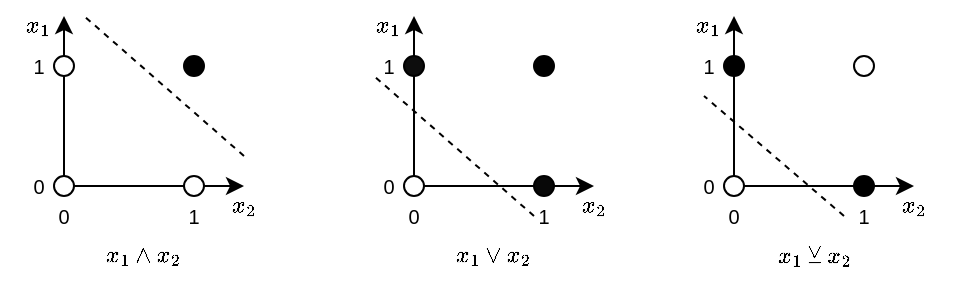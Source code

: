 <mxfile version="14.5.1" type="device"><diagram id="yNWAS1CgwcaJ3xi77xZY" name="Page-1"><mxGraphModel dx="569" dy="1498" grid="1" gridSize="10" guides="1" tooltips="1" connect="1" arrows="0" fold="1" page="1" pageScale="1" pageWidth="827" pageHeight="1169" math="1" shadow="0"><root><mxCell id="0"/><mxCell id="1" parent="0"/><mxCell id="GbFEbveIYNRb-a5f7ArE-7" value="" style="endArrow=classic;html=1;" edge="1" parent="1" target="GbFEbveIYNRb-a5f7ArE-6"><mxGeometry width="50" height="50" relative="1" as="geometry"><mxPoint x="25" y="95" as="sourcePoint"/><mxPoint x="105" y="95" as="targetPoint"/></mxGeometry></mxCell><mxCell id="GbFEbveIYNRb-a5f7ArE-9" style="edgeStyle=orthogonalEdgeStyle;rounded=0;orthogonalLoop=1;jettySize=auto;html=1;exitX=1;exitY=0.5;exitDx=0;exitDy=0;fontSize=48;" edge="1" parent="1" source="GbFEbveIYNRb-a5f7ArE-13"><mxGeometry relative="1" as="geometry"><mxPoint x="115" y="90" as="targetPoint"/></mxGeometry></mxCell><mxCell id="GbFEbveIYNRb-a5f7ArE-10" style="edgeStyle=orthogonalEdgeStyle;rounded=0;orthogonalLoop=1;jettySize=auto;html=1;exitX=0.5;exitY=0;exitDx=0;exitDy=0;fontSize=48;" edge="1" parent="1" source="GbFEbveIYNRb-a5f7ArE-15"><mxGeometry relative="1" as="geometry"><mxPoint x="25" y="5" as="targetPoint"/></mxGeometry></mxCell><mxCell id="GbFEbveIYNRb-a5f7ArE-6" value="" style="ellipse;whiteSpace=wrap;html=1;aspect=fixed;fontSize=48;align=left;" vertex="1" parent="1"><mxGeometry x="20" y="85" width="10" height="10" as="geometry"/></mxCell><mxCell id="GbFEbveIYNRb-a5f7ArE-8" value="" style="endArrow=classic;html=1;" edge="1" parent="1" target="GbFEbveIYNRb-a5f7ArE-6"><mxGeometry width="50" height="50" relative="1" as="geometry"><mxPoint x="25" y="95" as="sourcePoint"/><mxPoint x="25" y="-25" as="targetPoint"/></mxGeometry></mxCell><mxCell id="GbFEbveIYNRb-a5f7ArE-13" value="" style="ellipse;whiteSpace=wrap;html=1;aspect=fixed;fontSize=48;align=left;" vertex="1" parent="1"><mxGeometry x="85" y="85" width="10" height="10" as="geometry"/></mxCell><mxCell id="GbFEbveIYNRb-a5f7ArE-14" style="edgeStyle=orthogonalEdgeStyle;rounded=0;orthogonalLoop=1;jettySize=auto;html=1;exitX=1;exitY=0.5;exitDx=0;exitDy=0;fontSize=48;endArrow=none;endFill=0;" edge="1" parent="1" source="GbFEbveIYNRb-a5f7ArE-6" target="GbFEbveIYNRb-a5f7ArE-13"><mxGeometry relative="1" as="geometry"><mxPoint x="105" y="89.889" as="targetPoint"/><mxPoint x="30.0" y="90" as="sourcePoint"/></mxGeometry></mxCell><mxCell id="GbFEbveIYNRb-a5f7ArE-15" value="" style="ellipse;whiteSpace=wrap;html=1;aspect=fixed;fontSize=48;align=left;" vertex="1" parent="1"><mxGeometry x="20" y="25" width="10" height="10" as="geometry"/></mxCell><mxCell id="GbFEbveIYNRb-a5f7ArE-16" style="edgeStyle=orthogonalEdgeStyle;rounded=0;orthogonalLoop=1;jettySize=auto;html=1;exitX=0.5;exitY=0;exitDx=0;exitDy=0;fontSize=48;endArrow=none;endFill=0;" edge="1" parent="1" source="GbFEbveIYNRb-a5f7ArE-6" target="GbFEbveIYNRb-a5f7ArE-15"><mxGeometry relative="1" as="geometry"><mxPoint x="24.944" y="15" as="targetPoint"/><mxPoint x="25" y="85" as="sourcePoint"/></mxGeometry></mxCell><mxCell id="GbFEbveIYNRb-a5f7ArE-17" value="" style="ellipse;whiteSpace=wrap;html=1;aspect=fixed;fontSize=48;align=left;fillColor=#000000;" vertex="1" parent="1"><mxGeometry x="85" y="25" width="10" height="10" as="geometry"/></mxCell><mxCell id="GbFEbveIYNRb-a5f7ArE-19" value="0" style="text;html=1;strokeColor=none;fillColor=none;align=center;verticalAlign=middle;whiteSpace=wrap;rounded=0;fontSize=10;" vertex="1" parent="1"><mxGeometry x="20" y="95" width="10" height="20" as="geometry"/></mxCell><mxCell id="GbFEbveIYNRb-a5f7ArE-20" value="0" style="text;html=1;strokeColor=none;fillColor=none;align=center;verticalAlign=middle;whiteSpace=wrap;rounded=0;fontSize=10;" vertex="1" parent="1"><mxGeometry x="5" y="80" width="15" height="20" as="geometry"/></mxCell><mxCell id="GbFEbveIYNRb-a5f7ArE-22" value="1" style="text;html=1;strokeColor=none;fillColor=none;align=center;verticalAlign=middle;whiteSpace=wrap;rounded=0;fontSize=10;" vertex="1" parent="1"><mxGeometry x="5" y="20" width="15" height="20" as="geometry"/></mxCell><mxCell id="GbFEbveIYNRb-a5f7ArE-23" value="1" style="text;html=1;strokeColor=none;fillColor=none;align=center;verticalAlign=middle;whiteSpace=wrap;rounded=0;fontSize=10;" vertex="1" parent="1"><mxGeometry x="85" y="95" width="10" height="20" as="geometry"/></mxCell><mxCell id="GbFEbveIYNRb-a5f7ArE-24" value="$$x_1$$" style="text;html=1;strokeColor=none;fillColor=none;align=center;verticalAlign=middle;whiteSpace=wrap;rounded=0;fontSize=10;" vertex="1" parent="1"><mxGeometry width="25" height="20" as="geometry"/></mxCell><mxCell id="GbFEbveIYNRb-a5f7ArE-25" value="$$x_2$$" style="text;html=1;strokeColor=none;fillColor=none;align=center;verticalAlign=middle;whiteSpace=wrap;rounded=0;fontSize=10;" vertex="1" parent="1"><mxGeometry x="95" y="95" width="40" height="10" as="geometry"/></mxCell><mxCell id="GbFEbveIYNRb-a5f7ArE-26" value="$$x_1 \land x_2$$" style="text;html=1;strokeColor=none;fillColor=none;align=center;verticalAlign=middle;whiteSpace=wrap;rounded=0;fontSize=10;" vertex="1" parent="1"><mxGeometry x="45" y="115" width="40" height="20" as="geometry"/></mxCell><mxCell id="GbFEbveIYNRb-a5f7ArE-28" value="" style="endArrow=classic;html=1;" edge="1" target="GbFEbveIYNRb-a5f7ArE-31" parent="1"><mxGeometry width="50" height="50" relative="1" as="geometry"><mxPoint x="200" y="95" as="sourcePoint"/><mxPoint x="280" y="95" as="targetPoint"/></mxGeometry></mxCell><mxCell id="GbFEbveIYNRb-a5f7ArE-29" style="edgeStyle=orthogonalEdgeStyle;rounded=0;orthogonalLoop=1;jettySize=auto;html=1;exitX=1;exitY=0.5;exitDx=0;exitDy=0;fontSize=48;" edge="1" source="GbFEbveIYNRb-a5f7ArE-33" parent="1"><mxGeometry relative="1" as="geometry"><mxPoint x="290" y="90" as="targetPoint"/></mxGeometry></mxCell><mxCell id="GbFEbveIYNRb-a5f7ArE-30" style="edgeStyle=orthogonalEdgeStyle;rounded=0;orthogonalLoop=1;jettySize=auto;html=1;exitX=0.5;exitY=0;exitDx=0;exitDy=0;fontSize=48;" edge="1" source="GbFEbveIYNRb-a5f7ArE-35" parent="1"><mxGeometry relative="1" as="geometry"><mxPoint x="200" y="5" as="targetPoint"/></mxGeometry></mxCell><mxCell id="GbFEbveIYNRb-a5f7ArE-31" value="" style="ellipse;whiteSpace=wrap;html=1;aspect=fixed;fontSize=48;align=left;" vertex="1" parent="1"><mxGeometry x="195" y="85" width="10" height="10" as="geometry"/></mxCell><mxCell id="GbFEbveIYNRb-a5f7ArE-32" value="" style="endArrow=classic;html=1;" edge="1" target="GbFEbveIYNRb-a5f7ArE-31" parent="1"><mxGeometry width="50" height="50" relative="1" as="geometry"><mxPoint x="200" y="95" as="sourcePoint"/><mxPoint x="200" y="-25" as="targetPoint"/></mxGeometry></mxCell><mxCell id="GbFEbveIYNRb-a5f7ArE-33" value="" style="ellipse;whiteSpace=wrap;html=1;aspect=fixed;fontSize=48;align=left;fillColor=#080808;" vertex="1" parent="1"><mxGeometry x="260" y="85" width="10" height="10" as="geometry"/></mxCell><mxCell id="GbFEbveIYNRb-a5f7ArE-34" style="edgeStyle=orthogonalEdgeStyle;rounded=0;orthogonalLoop=1;jettySize=auto;html=1;exitX=1;exitY=0.5;exitDx=0;exitDy=0;fontSize=48;endArrow=none;endFill=0;" edge="1" source="GbFEbveIYNRb-a5f7ArE-31" target="GbFEbveIYNRb-a5f7ArE-33" parent="1"><mxGeometry relative="1" as="geometry"><mxPoint x="280" y="89.889" as="targetPoint"/><mxPoint x="205.0" y="90" as="sourcePoint"/></mxGeometry></mxCell><mxCell id="GbFEbveIYNRb-a5f7ArE-35" value="" style="ellipse;whiteSpace=wrap;html=1;aspect=fixed;fontSize=48;align=left;fillColor=#0D0D0D;" vertex="1" parent="1"><mxGeometry x="195" y="25" width="10" height="10" as="geometry"/></mxCell><mxCell id="GbFEbveIYNRb-a5f7ArE-36" style="edgeStyle=orthogonalEdgeStyle;rounded=0;orthogonalLoop=1;jettySize=auto;html=1;exitX=0.5;exitY=0;exitDx=0;exitDy=0;fontSize=48;endArrow=none;endFill=0;" edge="1" source="GbFEbveIYNRb-a5f7ArE-31" target="GbFEbveIYNRb-a5f7ArE-35" parent="1"><mxGeometry relative="1" as="geometry"><mxPoint x="199.944" y="15" as="targetPoint"/><mxPoint x="200" y="85" as="sourcePoint"/></mxGeometry></mxCell><mxCell id="GbFEbveIYNRb-a5f7ArE-37" value="" style="ellipse;whiteSpace=wrap;html=1;aspect=fixed;fontSize=48;align=left;fillColor=#000000;" vertex="1" parent="1"><mxGeometry x="260" y="25" width="10" height="10" as="geometry"/></mxCell><mxCell id="GbFEbveIYNRb-a5f7ArE-38" value="0" style="text;html=1;strokeColor=none;fillColor=none;align=center;verticalAlign=middle;whiteSpace=wrap;rounded=0;fontSize=10;" vertex="1" parent="1"><mxGeometry x="195" y="95" width="10" height="20" as="geometry"/></mxCell><mxCell id="GbFEbveIYNRb-a5f7ArE-39" value="0" style="text;html=1;strokeColor=none;fillColor=none;align=center;verticalAlign=middle;whiteSpace=wrap;rounded=0;fontSize=10;" vertex="1" parent="1"><mxGeometry x="180" y="80" width="15" height="20" as="geometry"/></mxCell><mxCell id="GbFEbveIYNRb-a5f7ArE-40" value="1" style="text;html=1;strokeColor=none;fillColor=none;align=center;verticalAlign=middle;whiteSpace=wrap;rounded=0;fontSize=10;" vertex="1" parent="1"><mxGeometry x="180" y="20" width="15" height="20" as="geometry"/></mxCell><mxCell id="GbFEbveIYNRb-a5f7ArE-41" value="1" style="text;html=1;strokeColor=none;fillColor=none;align=center;verticalAlign=middle;whiteSpace=wrap;rounded=0;fontSize=10;" vertex="1" parent="1"><mxGeometry x="260" y="95" width="10" height="20" as="geometry"/></mxCell><mxCell id="GbFEbveIYNRb-a5f7ArE-42" value="$$x_1$$" style="text;html=1;strokeColor=none;fillColor=none;align=center;verticalAlign=middle;whiteSpace=wrap;rounded=0;fontSize=10;" vertex="1" parent="1"><mxGeometry x="175" width="25" height="20" as="geometry"/></mxCell><mxCell id="GbFEbveIYNRb-a5f7ArE-43" value="$$x_2$$" style="text;html=1;strokeColor=none;fillColor=none;align=center;verticalAlign=middle;whiteSpace=wrap;rounded=0;fontSize=10;" vertex="1" parent="1"><mxGeometry x="270" y="95" width="40" height="10" as="geometry"/></mxCell><mxCell id="GbFEbveIYNRb-a5f7ArE-44" value="$$x_1 \lor x_2$$" style="text;html=1;strokeColor=none;fillColor=none;align=center;verticalAlign=middle;whiteSpace=wrap;rounded=0;fontSize=10;" vertex="1" parent="1"><mxGeometry x="220" y="115" width="40" height="20" as="geometry"/></mxCell><mxCell id="GbFEbveIYNRb-a5f7ArE-45" value="" style="endArrow=classic;html=1;" edge="1" target="GbFEbveIYNRb-a5f7ArE-48" parent="1"><mxGeometry width="50" height="50" relative="1" as="geometry"><mxPoint x="360" y="95" as="sourcePoint"/><mxPoint x="440" y="95" as="targetPoint"/></mxGeometry></mxCell><mxCell id="GbFEbveIYNRb-a5f7ArE-46" style="edgeStyle=orthogonalEdgeStyle;rounded=0;orthogonalLoop=1;jettySize=auto;html=1;exitX=1;exitY=0.5;exitDx=0;exitDy=0;fontSize=48;" edge="1" source="GbFEbveIYNRb-a5f7ArE-50" parent="1"><mxGeometry relative="1" as="geometry"><mxPoint x="450" y="90" as="targetPoint"/></mxGeometry></mxCell><mxCell id="GbFEbveIYNRb-a5f7ArE-47" style="edgeStyle=orthogonalEdgeStyle;rounded=0;orthogonalLoop=1;jettySize=auto;html=1;exitX=0.5;exitY=0;exitDx=0;exitDy=0;fontSize=48;" edge="1" source="GbFEbveIYNRb-a5f7ArE-52" parent="1"><mxGeometry relative="1" as="geometry"><mxPoint x="360" y="5" as="targetPoint"/></mxGeometry></mxCell><mxCell id="GbFEbveIYNRb-a5f7ArE-48" value="" style="ellipse;whiteSpace=wrap;html=1;aspect=fixed;fontSize=48;align=left;" vertex="1" parent="1"><mxGeometry x="355" y="85" width="10" height="10" as="geometry"/></mxCell><mxCell id="GbFEbveIYNRb-a5f7ArE-49" value="" style="endArrow=classic;html=1;" edge="1" target="GbFEbveIYNRb-a5f7ArE-48" parent="1"><mxGeometry width="50" height="50" relative="1" as="geometry"><mxPoint x="360" y="95" as="sourcePoint"/><mxPoint x="360" y="-25" as="targetPoint"/></mxGeometry></mxCell><mxCell id="GbFEbveIYNRb-a5f7ArE-50" value="" style="ellipse;whiteSpace=wrap;html=1;aspect=fixed;fontSize=48;align=left;fillColor=#000000;" vertex="1" parent="1"><mxGeometry x="420" y="85" width="10" height="10" as="geometry"/></mxCell><mxCell id="GbFEbveIYNRb-a5f7ArE-51" style="edgeStyle=orthogonalEdgeStyle;rounded=0;orthogonalLoop=1;jettySize=auto;html=1;exitX=1;exitY=0.5;exitDx=0;exitDy=0;fontSize=48;endArrow=none;endFill=0;" edge="1" source="GbFEbveIYNRb-a5f7ArE-48" target="GbFEbveIYNRb-a5f7ArE-50" parent="1"><mxGeometry relative="1" as="geometry"><mxPoint x="440" y="89.889" as="targetPoint"/><mxPoint x="365.0" y="90" as="sourcePoint"/></mxGeometry></mxCell><mxCell id="GbFEbveIYNRb-a5f7ArE-52" value="" style="ellipse;whiteSpace=wrap;html=1;aspect=fixed;fontSize=48;align=left;fillColor=#000000;" vertex="1" parent="1"><mxGeometry x="355" y="25" width="10" height="10" as="geometry"/></mxCell><mxCell id="GbFEbveIYNRb-a5f7ArE-53" style="edgeStyle=orthogonalEdgeStyle;rounded=0;orthogonalLoop=1;jettySize=auto;html=1;exitX=0.5;exitY=0;exitDx=0;exitDy=0;fontSize=48;endArrow=none;endFill=0;" edge="1" source="GbFEbveIYNRb-a5f7ArE-48" target="GbFEbveIYNRb-a5f7ArE-52" parent="1"><mxGeometry relative="1" as="geometry"><mxPoint x="359.944" y="15" as="targetPoint"/><mxPoint x="360" y="85" as="sourcePoint"/></mxGeometry></mxCell><mxCell id="GbFEbveIYNRb-a5f7ArE-54" value="" style="ellipse;whiteSpace=wrap;html=1;aspect=fixed;fontSize=48;align=left;fillColor=#FFFFFF;" vertex="1" parent="1"><mxGeometry x="420" y="25" width="10" height="10" as="geometry"/></mxCell><mxCell id="GbFEbveIYNRb-a5f7ArE-55" value="0" style="text;html=1;strokeColor=none;fillColor=none;align=center;verticalAlign=middle;whiteSpace=wrap;rounded=0;fontSize=10;" vertex="1" parent="1"><mxGeometry x="355" y="95" width="10" height="20" as="geometry"/></mxCell><mxCell id="GbFEbveIYNRb-a5f7ArE-56" value="0" style="text;html=1;strokeColor=none;fillColor=none;align=center;verticalAlign=middle;whiteSpace=wrap;rounded=0;fontSize=10;" vertex="1" parent="1"><mxGeometry x="340" y="80" width="15" height="20" as="geometry"/></mxCell><mxCell id="GbFEbveIYNRb-a5f7ArE-57" value="1" style="text;html=1;strokeColor=none;fillColor=none;align=center;verticalAlign=middle;whiteSpace=wrap;rounded=0;fontSize=10;" vertex="1" parent="1"><mxGeometry x="340" y="20" width="15" height="20" as="geometry"/></mxCell><mxCell id="GbFEbveIYNRb-a5f7ArE-58" value="1" style="text;html=1;strokeColor=none;fillColor=none;align=center;verticalAlign=middle;whiteSpace=wrap;rounded=0;fontSize=10;" vertex="1" parent="1"><mxGeometry x="420" y="95" width="10" height="20" as="geometry"/></mxCell><mxCell id="GbFEbveIYNRb-a5f7ArE-59" value="$$x_1$$" style="text;html=1;strokeColor=none;fillColor=none;align=center;verticalAlign=middle;whiteSpace=wrap;rounded=0;fontSize=10;" vertex="1" parent="1"><mxGeometry x="335" width="25" height="20" as="geometry"/></mxCell><mxCell id="GbFEbveIYNRb-a5f7ArE-60" value="$$x_2$$" style="text;html=1;strokeColor=none;fillColor=none;align=center;verticalAlign=middle;whiteSpace=wrap;rounded=0;fontSize=10;" vertex="1" parent="1"><mxGeometry x="430" y="95" width="40" height="10" as="geometry"/></mxCell><mxCell id="GbFEbveIYNRb-a5f7ArE-61" value="$$x_1 \veebar x_2$$" style="text;html=1;strokeColor=none;fillColor=none;align=center;verticalAlign=middle;whiteSpace=wrap;rounded=0;fontSize=10;" vertex="1" parent="1"><mxGeometry x="380" y="115" width="40" height="20" as="geometry"/></mxCell><mxCell id="GbFEbveIYNRb-a5f7ArE-62" value="" style="endArrow=none;dashed=1;html=1;fontSize=10;" edge="1" parent="1"><mxGeometry width="50" height="50" relative="1" as="geometry"><mxPoint x="115" y="75" as="sourcePoint"/><mxPoint x="35" y="5" as="targetPoint"/></mxGeometry></mxCell><mxCell id="GbFEbveIYNRb-a5f7ArE-63" value="" style="endArrow=none;dashed=1;html=1;fontSize=10;" edge="1" parent="1"><mxGeometry width="50" height="50" relative="1" as="geometry"><mxPoint x="260" y="105" as="sourcePoint"/><mxPoint x="180" y="35" as="targetPoint"/></mxGeometry></mxCell><mxCell id="GbFEbveIYNRb-a5f7ArE-68" value="" style="endArrow=none;dashed=1;html=1;fontSize=10;" edge="1" parent="1"><mxGeometry width="50" height="50" relative="1" as="geometry"><mxPoint x="415" y="105" as="sourcePoint"/><mxPoint x="345" y="45" as="targetPoint"/></mxGeometry></mxCell></root></mxGraphModel></diagram></mxfile>